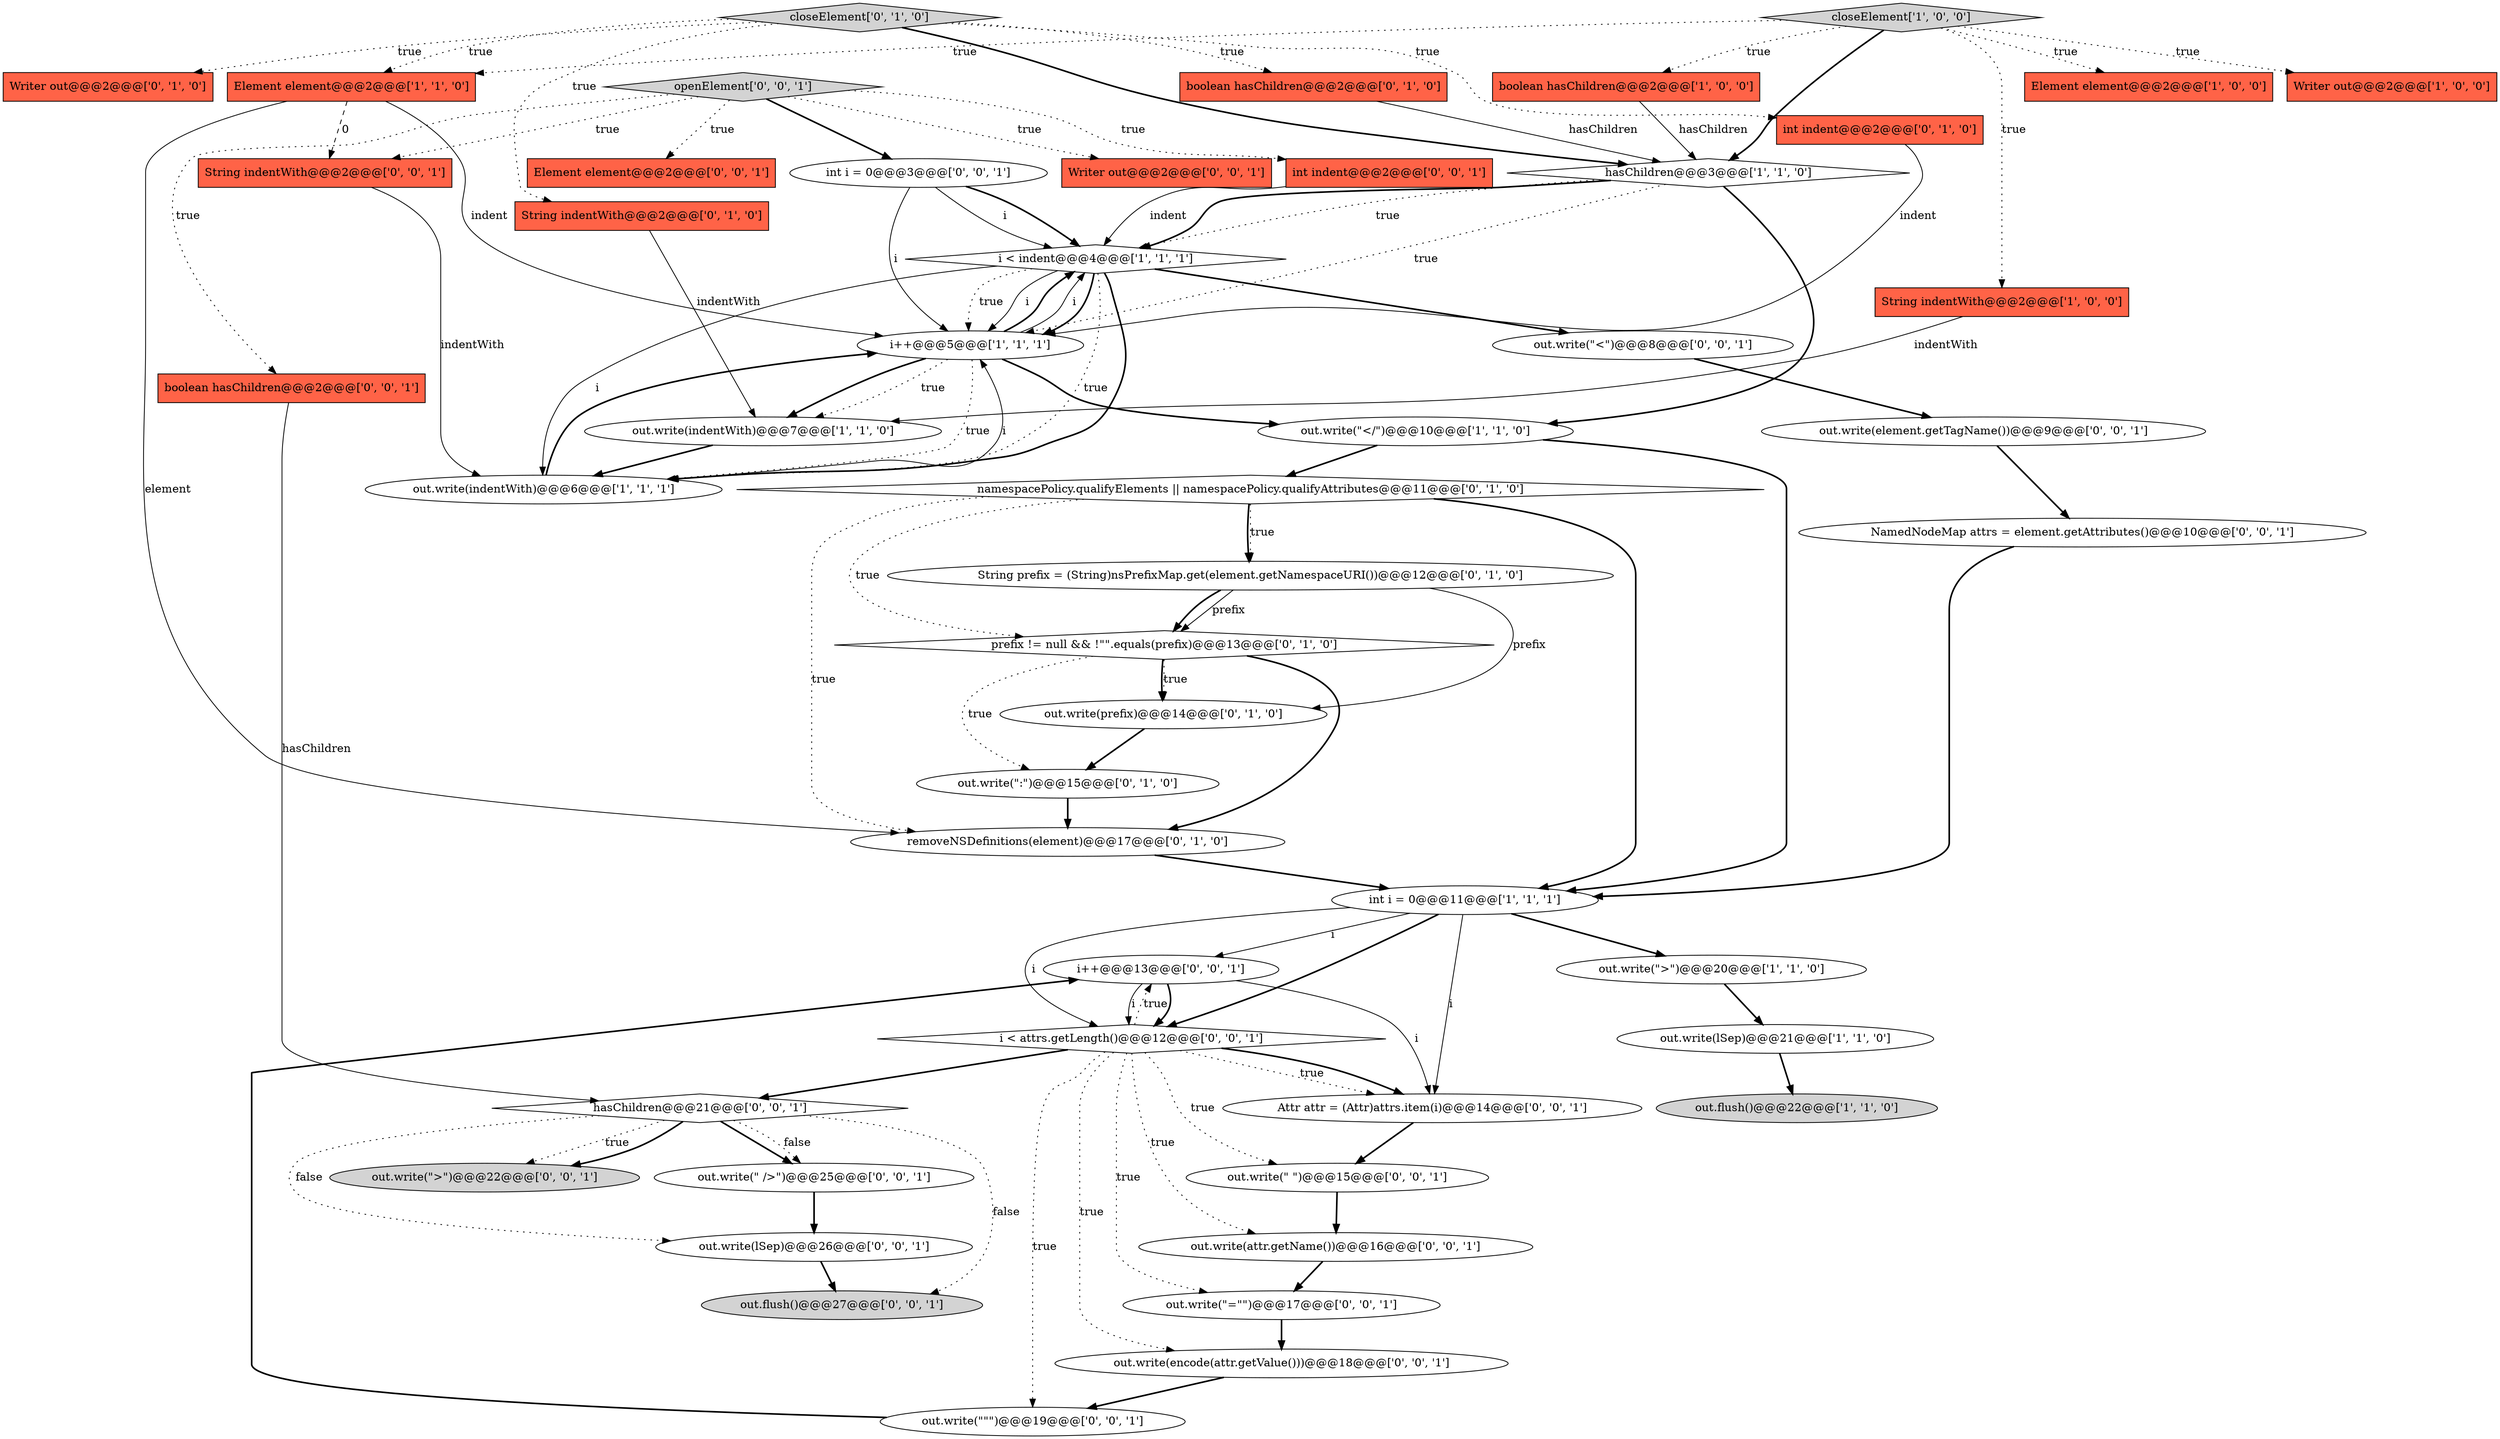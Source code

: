 digraph {
21 [style = filled, label = "prefix != null && !\"\".equals(prefix)@@@13@@@['0', '1', '0']", fillcolor = white, shape = diamond image = "AAA1AAABBB2BBB"];
43 [style = filled, label = "NamedNodeMap attrs = element.getAttributes()@@@10@@@['0', '0', '1']", fillcolor = white, shape = ellipse image = "AAA0AAABBB3BBB"];
7 [style = filled, label = "out.write(\">\")@@@20@@@['1', '1', '0']", fillcolor = white, shape = ellipse image = "AAA0AAABBB1BBB"];
22 [style = filled, label = "boolean hasChildren@@@2@@@['0', '1', '0']", fillcolor = tomato, shape = box image = "AAA0AAABBB2BBB"];
48 [style = filled, label = "out.write(encode(attr.getValue()))@@@18@@@['0', '0', '1']", fillcolor = white, shape = ellipse image = "AAA0AAABBB3BBB"];
18 [style = filled, label = "int indent@@@2@@@['0', '1', '0']", fillcolor = tomato, shape = box image = "AAA0AAABBB2BBB"];
49 [style = filled, label = "i++@@@13@@@['0', '0', '1']", fillcolor = white, shape = ellipse image = "AAA0AAABBB3BBB"];
2 [style = filled, label = "out.write(lSep)@@@21@@@['1', '1', '0']", fillcolor = white, shape = ellipse image = "AAA0AAABBB1BBB"];
24 [style = filled, label = "removeNSDefinitions(element)@@@17@@@['0', '1', '0']", fillcolor = white, shape = ellipse image = "AAA1AAABBB2BBB"];
9 [style = filled, label = "hasChildren@@@3@@@['1', '1', '0']", fillcolor = white, shape = diamond image = "AAA0AAABBB1BBB"];
3 [style = filled, label = "boolean hasChildren@@@2@@@['1', '0', '0']", fillcolor = tomato, shape = box image = "AAA0AAABBB1BBB"];
37 [style = filled, label = "int indent@@@2@@@['0', '0', '1']", fillcolor = tomato, shape = box image = "AAA0AAABBB3BBB"];
14 [style = filled, label = "String indentWith@@@2@@@['1', '0', '0']", fillcolor = tomato, shape = box image = "AAA0AAABBB1BBB"];
34 [style = filled, label = "out.write(element.getTagName())@@@9@@@['0', '0', '1']", fillcolor = white, shape = ellipse image = "AAA0AAABBB3BBB"];
35 [style = filled, label = "out.write(\"\"\")@@@19@@@['0', '0', '1']", fillcolor = white, shape = ellipse image = "AAA0AAABBB3BBB"];
29 [style = filled, label = "i < attrs.getLength()@@@12@@@['0', '0', '1']", fillcolor = white, shape = diamond image = "AAA0AAABBB3BBB"];
20 [style = filled, label = "Writer out@@@2@@@['0', '1', '0']", fillcolor = tomato, shape = box image = "AAA0AAABBB2BBB"];
45 [style = filled, label = "out.flush()@@@27@@@['0', '0', '1']", fillcolor = lightgray, shape = ellipse image = "AAA0AAABBB3BBB"];
13 [style = filled, label = "int i = 0@@@11@@@['1', '1', '1']", fillcolor = white, shape = ellipse image = "AAA0AAABBB1BBB"];
38 [style = filled, label = "out.write(\">\")@@@22@@@['0', '0', '1']", fillcolor = lightgray, shape = ellipse image = "AAA0AAABBB3BBB"];
10 [style = filled, label = "closeElement['1', '0', '0']", fillcolor = lightgray, shape = diamond image = "AAA0AAABBB1BBB"];
26 [style = filled, label = "out.write(\":\")@@@15@@@['0', '1', '0']", fillcolor = white, shape = ellipse image = "AAA1AAABBB2BBB"];
15 [style = filled, label = "Element element@@@2@@@['1', '1', '0']", fillcolor = tomato, shape = box image = "AAA0AAABBB1BBB"];
0 [style = filled, label = "Element element@@@2@@@['1', '0', '0']", fillcolor = tomato, shape = box image = "AAA0AAABBB1BBB"];
6 [style = filled, label = "i < indent@@@4@@@['1', '1', '1']", fillcolor = white, shape = diamond image = "AAA0AAABBB1BBB"];
5 [style = filled, label = "i++@@@5@@@['1', '1', '1']", fillcolor = white, shape = ellipse image = "AAA0AAABBB1BBB"];
42 [style = filled, label = "openElement['0', '0', '1']", fillcolor = lightgray, shape = diamond image = "AAA0AAABBB3BBB"];
28 [style = filled, label = "Writer out@@@2@@@['0', '0', '1']", fillcolor = tomato, shape = box image = "AAA0AAABBB3BBB"];
46 [style = filled, label = "String indentWith@@@2@@@['0', '0', '1']", fillcolor = tomato, shape = box image = "AAA0AAABBB3BBB"];
32 [style = filled, label = "boolean hasChildren@@@2@@@['0', '0', '1']", fillcolor = tomato, shape = box image = "AAA0AAABBB3BBB"];
39 [style = filled, label = "Element element@@@2@@@['0', '0', '1']", fillcolor = tomato, shape = box image = "AAA0AAABBB3BBB"];
25 [style = filled, label = "String indentWith@@@2@@@['0', '1', '0']", fillcolor = tomato, shape = box image = "AAA0AAABBB2BBB"];
23 [style = filled, label = "closeElement['0', '1', '0']", fillcolor = lightgray, shape = diamond image = "AAA0AAABBB2BBB"];
47 [style = filled, label = "hasChildren@@@21@@@['0', '0', '1']", fillcolor = white, shape = diamond image = "AAA0AAABBB3BBB"];
31 [style = filled, label = "int i = 0@@@3@@@['0', '0', '1']", fillcolor = white, shape = ellipse image = "AAA0AAABBB3BBB"];
30 [style = filled, label = "out.write(\" \")@@@15@@@['0', '0', '1']", fillcolor = white, shape = ellipse image = "AAA0AAABBB3BBB"];
27 [style = filled, label = "out.write(lSep)@@@26@@@['0', '0', '1']", fillcolor = white, shape = ellipse image = "AAA0AAABBB3BBB"];
44 [style = filled, label = "out.write(attr.getName())@@@16@@@['0', '0', '1']", fillcolor = white, shape = ellipse image = "AAA0AAABBB3BBB"];
4 [style = filled, label = "out.write(indentWith)@@@6@@@['1', '1', '1']", fillcolor = white, shape = ellipse image = "AAA0AAABBB1BBB"];
12 [style = filled, label = "out.write(\"</\")@@@10@@@['1', '1', '0']", fillcolor = white, shape = ellipse image = "AAA0AAABBB1BBB"];
40 [style = filled, label = "out.write(\"=\"\")@@@17@@@['0', '0', '1']", fillcolor = white, shape = ellipse image = "AAA0AAABBB3BBB"];
33 [style = filled, label = "out.write(\"<\")@@@8@@@['0', '0', '1']", fillcolor = white, shape = ellipse image = "AAA0AAABBB3BBB"];
36 [style = filled, label = "out.write(\" />\")@@@25@@@['0', '0', '1']", fillcolor = white, shape = ellipse image = "AAA0AAABBB3BBB"];
19 [style = filled, label = "String prefix = (String)nsPrefixMap.get(element.getNamespaceURI())@@@12@@@['0', '1', '0']", fillcolor = white, shape = ellipse image = "AAA1AAABBB2BBB"];
16 [style = filled, label = "out.write(prefix)@@@14@@@['0', '1', '0']", fillcolor = white, shape = ellipse image = "AAA1AAABBB2BBB"];
1 [style = filled, label = "out.write(indentWith)@@@7@@@['1', '1', '0']", fillcolor = white, shape = ellipse image = "AAA0AAABBB1BBB"];
11 [style = filled, label = "out.flush()@@@22@@@['1', '1', '0']", fillcolor = lightgray, shape = ellipse image = "AAA0AAABBB1BBB"];
41 [style = filled, label = "Attr attr = (Attr)attrs.item(i)@@@14@@@['0', '0', '1']", fillcolor = white, shape = ellipse image = "AAA0AAABBB3BBB"];
8 [style = filled, label = "Writer out@@@2@@@['1', '0', '0']", fillcolor = tomato, shape = box image = "AAA0AAABBB1BBB"];
17 [style = filled, label = "namespacePolicy.qualifyElements || namespacePolicy.qualifyAttributes@@@11@@@['0', '1', '0']", fillcolor = white, shape = diamond image = "AAA1AAABBB2BBB"];
23->9 [style = bold, label=""];
24->13 [style = bold, label=""];
9->5 [style = dotted, label="true"];
5->1 [style = bold, label=""];
47->27 [style = dotted, label="false"];
33->34 [style = bold, label=""];
5->4 [style = dotted, label="true"];
32->47 [style = solid, label="hasChildren"];
9->6 [style = dotted, label="true"];
22->9 [style = solid, label="hasChildren"];
3->9 [style = solid, label="hasChildren"];
23->22 [style = dotted, label="true"];
6->4 [style = dotted, label="true"];
29->48 [style = dotted, label="true"];
31->5 [style = solid, label="i"];
31->6 [style = bold, label=""];
17->13 [style = bold, label=""];
17->24 [style = dotted, label="true"];
13->29 [style = bold, label=""];
6->5 [style = bold, label=""];
29->49 [style = dotted, label="true"];
5->12 [style = bold, label=""];
13->29 [style = solid, label="i"];
42->39 [style = dotted, label="true"];
15->46 [style = dashed, label="0"];
47->38 [style = dotted, label="true"];
46->4 [style = solid, label="indentWith"];
19->16 [style = solid, label="prefix"];
5->6 [style = bold, label=""];
9->12 [style = bold, label=""];
6->4 [style = solid, label="i"];
13->49 [style = solid, label="i"];
37->6 [style = solid, label="indent"];
26->24 [style = bold, label=""];
10->3 [style = dotted, label="true"];
41->30 [style = bold, label=""];
23->20 [style = dotted, label="true"];
47->36 [style = bold, label=""];
5->6 [style = solid, label="i"];
10->0 [style = dotted, label="true"];
29->41 [style = dotted, label="true"];
12->13 [style = bold, label=""];
6->5 [style = dotted, label="true"];
42->37 [style = dotted, label="true"];
6->5 [style = solid, label="i"];
40->48 [style = bold, label=""];
10->8 [style = dotted, label="true"];
47->38 [style = bold, label=""];
49->29 [style = bold, label=""];
1->4 [style = bold, label=""];
17->21 [style = dotted, label="true"];
14->1 [style = solid, label="indentWith"];
47->45 [style = dotted, label="false"];
48->35 [style = bold, label=""];
27->45 [style = bold, label=""];
13->41 [style = solid, label="i"];
49->29 [style = solid, label="i"];
15->5 [style = solid, label="indent"];
7->2 [style = bold, label=""];
44->40 [style = bold, label=""];
6->4 [style = bold, label=""];
19->21 [style = solid, label="prefix"];
17->19 [style = bold, label=""];
21->16 [style = bold, label=""];
29->35 [style = dotted, label="true"];
29->44 [style = dotted, label="true"];
43->13 [style = bold, label=""];
23->15 [style = dotted, label="true"];
29->41 [style = bold, label=""];
4->5 [style = solid, label="i"];
9->6 [style = bold, label=""];
31->6 [style = solid, label="i"];
42->46 [style = dotted, label="true"];
29->47 [style = bold, label=""];
12->17 [style = bold, label=""];
29->30 [style = dotted, label="true"];
47->36 [style = dotted, label="false"];
21->16 [style = dotted, label="true"];
34->43 [style = bold, label=""];
17->19 [style = dotted, label="true"];
18->5 [style = solid, label="indent"];
36->27 [style = bold, label=""];
13->7 [style = bold, label=""];
16->26 [style = bold, label=""];
49->41 [style = solid, label="i"];
42->31 [style = bold, label=""];
2->11 [style = bold, label=""];
15->24 [style = solid, label="element"];
10->9 [style = bold, label=""];
4->5 [style = bold, label=""];
29->40 [style = dotted, label="true"];
21->24 [style = bold, label=""];
42->28 [style = dotted, label="true"];
6->33 [style = bold, label=""];
19->21 [style = bold, label=""];
21->26 [style = dotted, label="true"];
25->1 [style = solid, label="indentWith"];
23->18 [style = dotted, label="true"];
23->25 [style = dotted, label="true"];
35->49 [style = bold, label=""];
5->1 [style = dotted, label="true"];
10->15 [style = dotted, label="true"];
30->44 [style = bold, label=""];
10->14 [style = dotted, label="true"];
42->32 [style = dotted, label="true"];
}
